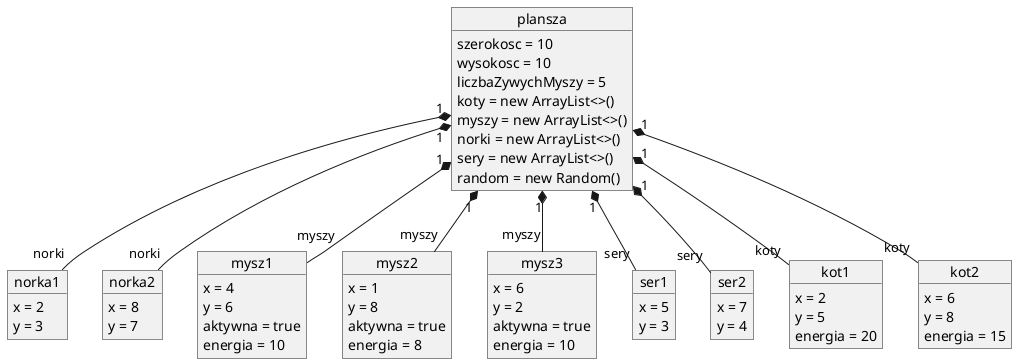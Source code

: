 @startuml

object plansza {
    szerokosc = 10
    wysokosc = 10
    liczbaZywychMyszy = 5
    koty = new ArrayList<>()
    myszy = new ArrayList<>()
    norki = new ArrayList<>()
    sery = new ArrayList<>()
    random = new Random()
}

object norka1 {
    x = 2
    y = 3
}

object norka2 {
    x = 8
    y = 7
}

object mysz1 {
    x = 4
    y = 6
    aktywna = true
    energia = 10
}

object mysz2 {
    x = 1
    y = 8
    aktywna = true
    energia = 8
}

object mysz3 {
    x = 6
    y = 2
    aktywna = true
    energia = 10
}

object ser1 {
    x = 5
    y = 3
}

object ser2 {
    x = 7
    y = 4
}

object kot1 {
    x = 2
    y = 5
    energia = 20
}

object kot2 {
    x = 6
    y = 8
    energia = 15
}

' Kolekcje
plansza "1" *-- "norki" norka1
plansza "1" *-- "norki" norka2
plansza "1" *-- "myszy" mysz1
plansza "1" *-- "myszy" mysz2
plansza "1" *-- "myszy" mysz3
plansza "1" *-- "sery" ser1
plansza "1" *-- "sery" ser2
plansza "1" *-- "koty" kot1
plansza "1" *-- "koty" kot2

@enduml